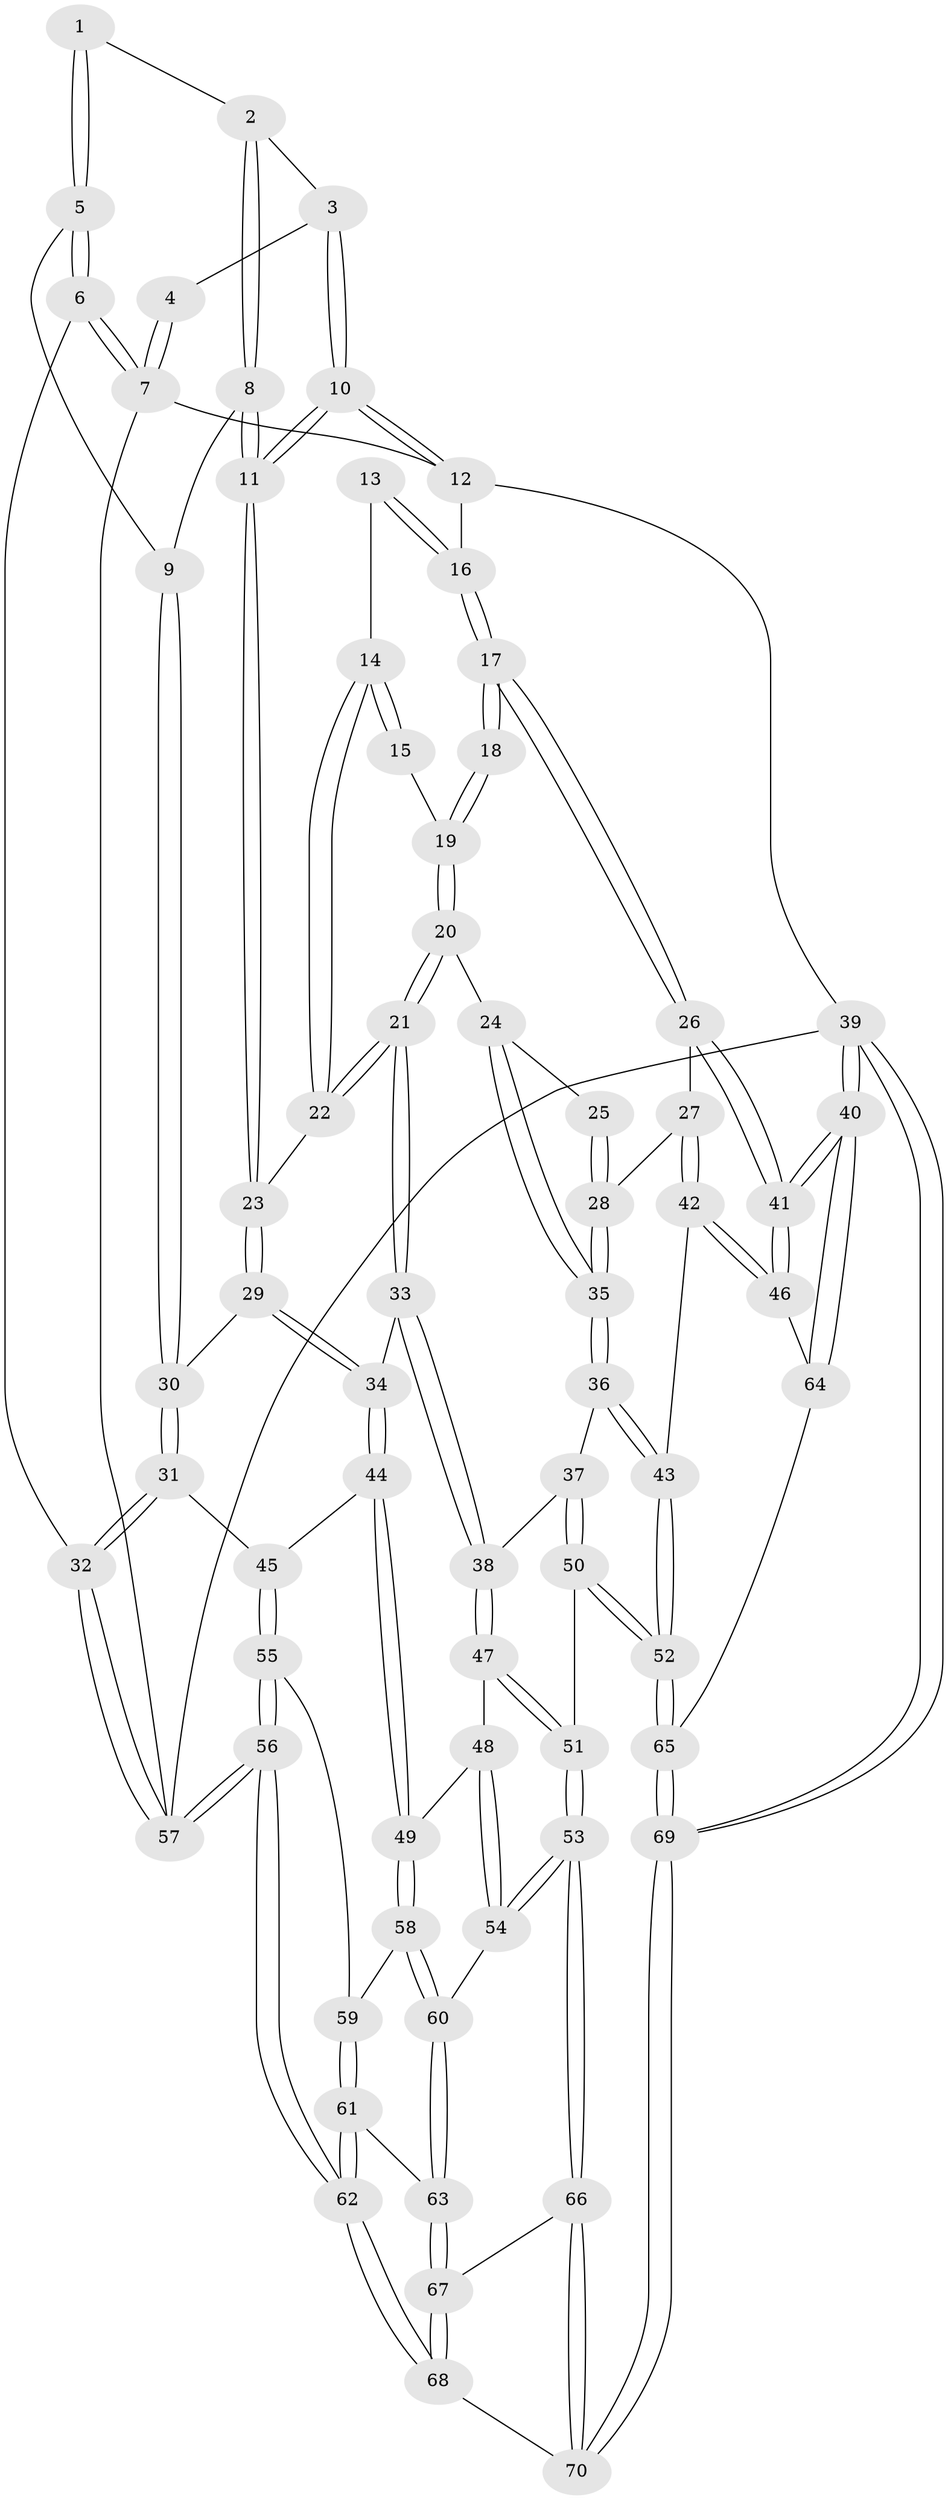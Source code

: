 // Generated by graph-tools (version 1.1) at 2025/16/03/09/25 04:16:57]
// undirected, 70 vertices, 172 edges
graph export_dot {
graph [start="1"]
  node [color=gray90,style=filled];
  1 [pos="+0.0835829800789575+0.025819989059948045"];
  2 [pos="+0.12359151258566076+0.06484829958623946"];
  3 [pos="+0.33992065843235303+0"];
  4 [pos="+0+0"];
  5 [pos="+0.016162939595842803+0.20622825420278057"];
  6 [pos="+0+0.2011584419196199"];
  7 [pos="+0+0"];
  8 [pos="+0.1351210612369799+0.17811543660639242"];
  9 [pos="+0.05416313895785343+0.21261736055043717"];
  10 [pos="+0.34899856545070385+0"];
  11 [pos="+0.38598784488710897+0.14273776646798753"];
  12 [pos="+1+0"];
  13 [pos="+0.7091849521811217+0.04617970419159389"];
  14 [pos="+0.5081541973398128+0.1420816483121019"];
  15 [pos="+0.6728847394049503+0.1856261464439341"];
  16 [pos="+1+0"];
  17 [pos="+1+0"];
  18 [pos="+0.9430018796602845+0.08452423139702545"];
  19 [pos="+0.6984477576282331+0.21411403149443864"];
  20 [pos="+0.6552373820089817+0.2899260782392517"];
  21 [pos="+0.4754613550609627+0.2792840999675445"];
  22 [pos="+0.41880525369468924+0.17134233553931094"];
  23 [pos="+0.39167914780548213+0.1510408943788727"];
  24 [pos="+0.7164013590282688+0.33028324328334135"];
  25 [pos="+0.8087627163075024+0.2482876255710699"];
  26 [pos="+1+0"];
  27 [pos="+0.9489604797366858+0.3399579947439459"];
  28 [pos="+0.8210758435439031+0.4110603658187425"];
  29 [pos="+0.2196691319309473+0.3696472841288796"];
  30 [pos="+0.15548927051571587+0.39902564192843115"];
  31 [pos="+0.10421194495579443+0.5256253196137458"];
  32 [pos="+0+0.559254868535721"];
  33 [pos="+0.4776652908603841+0.4146254654360227"];
  34 [pos="+0.37905313865233786+0.48333849462246176"];
  35 [pos="+0.7584249555093098+0.4584163556811283"];
  36 [pos="+0.7471829824999627+0.4964621521468172"];
  37 [pos="+0.6471747806138711+0.5304798995915889"];
  38 [pos="+0.5874522439993762+0.5186537454655636"];
  39 [pos="+1+1"];
  40 [pos="+1+0.7187134752460107"];
  41 [pos="+1+0.7160441343445939"];
  42 [pos="+0.9369206270486741+0.6415419531877331"];
  43 [pos="+0.9289843103081269+0.6410360185916286"];
  44 [pos="+0.3040653982272313+0.5898154315562567"];
  45 [pos="+0.17901976751445736+0.5790095961915133"];
  46 [pos="+0.9906398264508257+0.6584616783538101"];
  47 [pos="+0.5167857108981735+0.6285674381576921"];
  48 [pos="+0.5057636068131921+0.6358872663470152"];
  49 [pos="+0.32056241819031284+0.6153284873752227"];
  50 [pos="+0.6747952664238765+0.7723921876884814"];
  51 [pos="+0.6303109926106327+0.7912782312278406"];
  52 [pos="+0.7461299868473116+0.7870693118780414"];
  53 [pos="+0.5650423254260714+0.8418373978880263"];
  54 [pos="+0.4614774390069472+0.7604051737047864"];
  55 [pos="+0.16014886169038847+0.7180432625722456"];
  56 [pos="+0+1"];
  57 [pos="+0+1"];
  58 [pos="+0.3409678626409184+0.7074960512173741"];
  59 [pos="+0.2477774404395543+0.7557803624942838"];
  60 [pos="+0.37146399601368885+0.754168179804105"];
  61 [pos="+0.23858868893737012+0.8045410131334686"];
  62 [pos="+0.06711160205406941+1"];
  63 [pos="+0.3694412275617567+0.7596603499230198"];
  64 [pos="+0.8476604569561506+0.8776742290736362"];
  65 [pos="+0.7985300312989286+0.9069119867335335"];
  66 [pos="+0.5533112246317321+0.8886658348003871"];
  67 [pos="+0.34468477291270777+0.8487047355767596"];
  68 [pos="+0.14278359006956676+1"];
  69 [pos="+0.8403694126465875+1"];
  70 [pos="+0.5347782548249179+1"];
  1 -- 2;
  1 -- 5;
  1 -- 5;
  2 -- 3;
  2 -- 8;
  2 -- 8;
  3 -- 4;
  3 -- 10;
  3 -- 10;
  4 -- 7;
  4 -- 7;
  5 -- 6;
  5 -- 6;
  5 -- 9;
  6 -- 7;
  6 -- 7;
  6 -- 32;
  7 -- 12;
  7 -- 57;
  8 -- 9;
  8 -- 11;
  8 -- 11;
  9 -- 30;
  9 -- 30;
  10 -- 11;
  10 -- 11;
  10 -- 12;
  10 -- 12;
  11 -- 23;
  11 -- 23;
  12 -- 16;
  12 -- 39;
  13 -- 14;
  13 -- 16;
  13 -- 16;
  14 -- 15;
  14 -- 15;
  14 -- 22;
  14 -- 22;
  15 -- 19;
  16 -- 17;
  16 -- 17;
  17 -- 18;
  17 -- 18;
  17 -- 26;
  17 -- 26;
  18 -- 19;
  18 -- 19;
  19 -- 20;
  19 -- 20;
  20 -- 21;
  20 -- 21;
  20 -- 24;
  21 -- 22;
  21 -- 22;
  21 -- 33;
  21 -- 33;
  22 -- 23;
  23 -- 29;
  23 -- 29;
  24 -- 25;
  24 -- 35;
  24 -- 35;
  25 -- 28;
  25 -- 28;
  26 -- 27;
  26 -- 41;
  26 -- 41;
  27 -- 28;
  27 -- 42;
  27 -- 42;
  28 -- 35;
  28 -- 35;
  29 -- 30;
  29 -- 34;
  29 -- 34;
  30 -- 31;
  30 -- 31;
  31 -- 32;
  31 -- 32;
  31 -- 45;
  32 -- 57;
  32 -- 57;
  33 -- 34;
  33 -- 38;
  33 -- 38;
  34 -- 44;
  34 -- 44;
  35 -- 36;
  35 -- 36;
  36 -- 37;
  36 -- 43;
  36 -- 43;
  37 -- 38;
  37 -- 50;
  37 -- 50;
  38 -- 47;
  38 -- 47;
  39 -- 40;
  39 -- 40;
  39 -- 69;
  39 -- 69;
  39 -- 57;
  40 -- 41;
  40 -- 41;
  40 -- 64;
  40 -- 64;
  41 -- 46;
  41 -- 46;
  42 -- 43;
  42 -- 46;
  42 -- 46;
  43 -- 52;
  43 -- 52;
  44 -- 45;
  44 -- 49;
  44 -- 49;
  45 -- 55;
  45 -- 55;
  46 -- 64;
  47 -- 48;
  47 -- 51;
  47 -- 51;
  48 -- 49;
  48 -- 54;
  48 -- 54;
  49 -- 58;
  49 -- 58;
  50 -- 51;
  50 -- 52;
  50 -- 52;
  51 -- 53;
  51 -- 53;
  52 -- 65;
  52 -- 65;
  53 -- 54;
  53 -- 54;
  53 -- 66;
  53 -- 66;
  54 -- 60;
  55 -- 56;
  55 -- 56;
  55 -- 59;
  56 -- 57;
  56 -- 57;
  56 -- 62;
  56 -- 62;
  58 -- 59;
  58 -- 60;
  58 -- 60;
  59 -- 61;
  59 -- 61;
  60 -- 63;
  60 -- 63;
  61 -- 62;
  61 -- 62;
  61 -- 63;
  62 -- 68;
  62 -- 68;
  63 -- 67;
  63 -- 67;
  64 -- 65;
  65 -- 69;
  65 -- 69;
  66 -- 67;
  66 -- 70;
  66 -- 70;
  67 -- 68;
  67 -- 68;
  68 -- 70;
  69 -- 70;
  69 -- 70;
}
